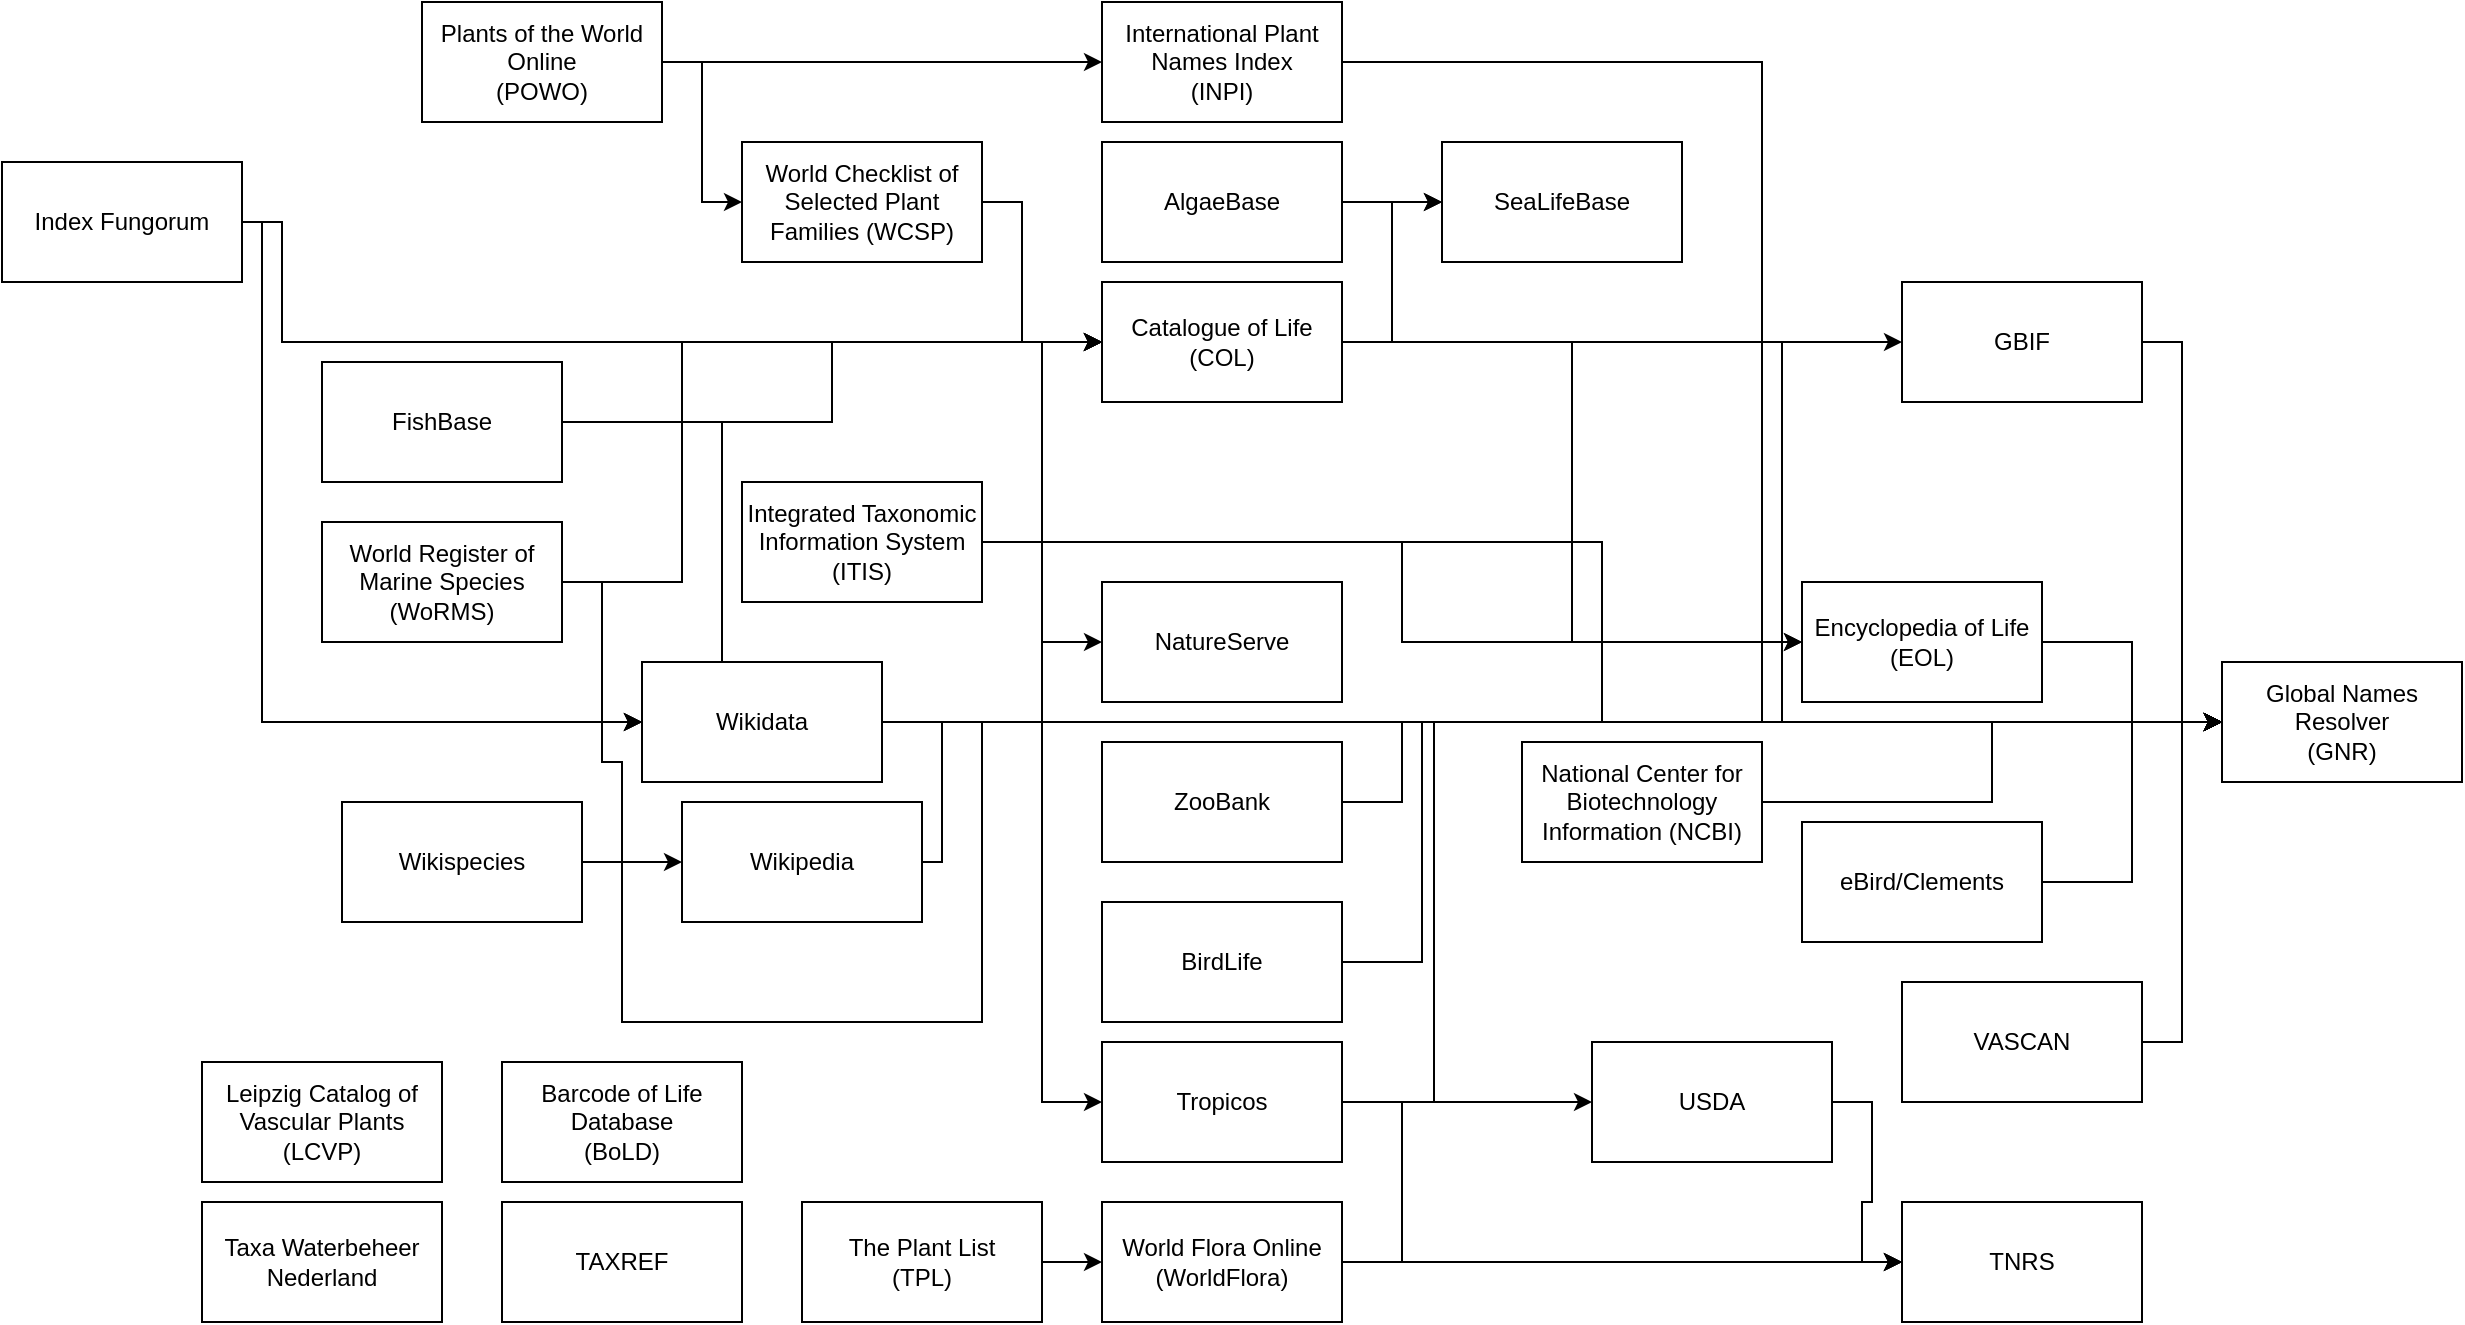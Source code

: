 <mxfile version="14.4.3" type="device"><diagram id="b5GW9MhGaCxvMdVLyB0A" name="Page-1"><mxGraphModel dx="1678" dy="1153" grid="1" gridSize="10" guides="1" tooltips="1" connect="1" arrows="1" fold="1" page="1" pageScale="1" pageWidth="4681" pageHeight="3300" math="0" shadow="0"><root><mxCell id="0"/><mxCell id="1" parent="0"/><mxCell id="qHFs2Xs5j-tJgoaFzKSN-1" value="GBIF" style="rounded=0;whiteSpace=wrap;html=1;" parent="1" vertex="1"><mxGeometry x="2380" y="770" width="120" height="60" as="geometry"/></mxCell><mxCell id="qHFs2Xs5j-tJgoaFzKSN-6" style="edgeStyle=orthogonalEdgeStyle;rounded=0;orthogonalLoop=1;jettySize=auto;html=1;exitX=1;exitY=0.5;exitDx=0;exitDy=0;entryX=0;entryY=0.5;entryDx=0;entryDy=0;" parent="1" source="qHFs2Xs5j-tJgoaFzKSN-2" target="qHFs2Xs5j-tJgoaFzKSN-1" edge="1"><mxGeometry relative="1" as="geometry"/></mxCell><mxCell id="qHFs2Xs5j-tJgoaFzKSN-60" style="edgeStyle=orthogonalEdgeStyle;rounded=0;orthogonalLoop=1;jettySize=auto;html=1;exitX=1;exitY=0.5;exitDx=0;exitDy=0;entryX=0;entryY=0.5;entryDx=0;entryDy=0;" parent="1" source="qHFs2Xs5j-tJgoaFzKSN-2" target="qHFs2Xs5j-tJgoaFzKSN-42" edge="1"><mxGeometry relative="1" as="geometry"/></mxCell><mxCell id="qHFs2Xs5j-tJgoaFzKSN-69" style="edgeStyle=orthogonalEdgeStyle;rounded=0;orthogonalLoop=1;jettySize=auto;html=1;exitX=1;exitY=0.5;exitDx=0;exitDy=0;entryX=0;entryY=0.5;entryDx=0;entryDy=0;" parent="1" source="qHFs2Xs5j-tJgoaFzKSN-2" target="qHFs2Xs5j-tJgoaFzKSN-12" edge="1"><mxGeometry relative="1" as="geometry"/></mxCell><mxCell id="qHFs2Xs5j-tJgoaFzKSN-2" value="Catalogue of Life (COL)" style="rounded=0;whiteSpace=wrap;html=1;" parent="1" vertex="1"><mxGeometry x="1980" y="770" width="120" height="60" as="geometry"/></mxCell><mxCell id="qHFs2Xs5j-tJgoaFzKSN-7" style="edgeStyle=orthogonalEdgeStyle;rounded=0;orthogonalLoop=1;jettySize=auto;html=1;exitX=1;exitY=0.5;exitDx=0;exitDy=0;entryX=0;entryY=0.5;entryDx=0;entryDy=0;" parent="1" source="qHFs2Xs5j-tJgoaFzKSN-2" target="qHFs2Xs5j-tJgoaFzKSN-3" edge="1"><mxGeometry relative="1" as="geometry"/></mxCell><mxCell id="qHFs2Xs5j-tJgoaFzKSN-8" style="edgeStyle=orthogonalEdgeStyle;rounded=0;orthogonalLoop=1;jettySize=auto;html=1;exitX=1;exitY=0.5;exitDx=0;exitDy=0;entryX=0;entryY=0.5;entryDx=0;entryDy=0;" parent="1" source="qHFs2Xs5j-tJgoaFzKSN-1" target="qHFs2Xs5j-tJgoaFzKSN-3" edge="1"><mxGeometry relative="1" as="geometry"/></mxCell><mxCell id="qHFs2Xs5j-tJgoaFzKSN-22" style="edgeStyle=orthogonalEdgeStyle;rounded=0;orthogonalLoop=1;jettySize=auto;html=1;exitX=1;exitY=0.5;exitDx=0;exitDy=0;entryX=0;entryY=0.5;entryDx=0;entryDy=0;" parent="1" source="qHFs2Xs5j-tJgoaFzKSN-21" target="qHFs2Xs5j-tJgoaFzKSN-3" edge="1"><mxGeometry relative="1" as="geometry"/></mxCell><mxCell id="qHFs2Xs5j-tJgoaFzKSN-25" style="edgeStyle=orthogonalEdgeStyle;rounded=0;orthogonalLoop=1;jettySize=auto;html=1;exitX=1;exitY=0.5;exitDx=0;exitDy=0;entryX=0;entryY=0.5;entryDx=0;entryDy=0;" parent="1" source="qHFs2Xs5j-tJgoaFzKSN-10" target="qHFs2Xs5j-tJgoaFzKSN-3" edge="1"><mxGeometry relative="1" as="geometry"><Array as="points"><mxPoint x="1790" y="840"/><mxPoint x="1790" y="990"/></Array></mxGeometry></mxCell><mxCell id="qHFs2Xs5j-tJgoaFzKSN-31" style="edgeStyle=orthogonalEdgeStyle;rounded=0;orthogonalLoop=1;jettySize=auto;html=1;exitX=1;exitY=0.5;exitDx=0;exitDy=0;entryX=0;entryY=0.5;entryDx=0;entryDy=0;" parent="1" source="qHFs2Xs5j-tJgoaFzKSN-12" target="qHFs2Xs5j-tJgoaFzKSN-3" edge="1"><mxGeometry relative="1" as="geometry"/></mxCell><mxCell id="qHFs2Xs5j-tJgoaFzKSN-3" value="Global Names Resolver&lt;br&gt;(GNR)" style="rounded=0;whiteSpace=wrap;html=1;" parent="1" vertex="1"><mxGeometry x="2540" y="960" width="120" height="60" as="geometry"/></mxCell><mxCell id="qHFs2Xs5j-tJgoaFzKSN-13" style="edgeStyle=orthogonalEdgeStyle;rounded=0;orthogonalLoop=1;jettySize=auto;html=1;exitX=1;exitY=0.5;exitDx=0;exitDy=0;entryX=0;entryY=0.5;entryDx=0;entryDy=0;" parent="1" source="qHFs2Xs5j-tJgoaFzKSN-9" target="qHFs2Xs5j-tJgoaFzKSN-2" edge="1"><mxGeometry relative="1" as="geometry"><Array as="points"><mxPoint x="1770" y="920"/><mxPoint x="1770" y="800"/></Array></mxGeometry></mxCell><mxCell id="qHFs2Xs5j-tJgoaFzKSN-9" value="World Register of Marine Species (WoRMS)" style="rounded=0;whiteSpace=wrap;html=1;" parent="1" vertex="1"><mxGeometry x="1590" y="890" width="120" height="60" as="geometry"/></mxCell><mxCell id="qHFs2Xs5j-tJgoaFzKSN-52" style="edgeStyle=orthogonalEdgeStyle;rounded=0;orthogonalLoop=1;jettySize=auto;html=1;exitX=1;exitY=0.5;exitDx=0;exitDy=0;entryX=0;entryY=0.5;entryDx=0;entryDy=0;" parent="1" source="qHFs2Xs5j-tJgoaFzKSN-10" target="qHFs2Xs5j-tJgoaFzKSN-2" edge="1"><mxGeometry relative="1" as="geometry"/></mxCell><mxCell id="qHFs2Xs5j-tJgoaFzKSN-10" value="FishBase" style="rounded=0;whiteSpace=wrap;html=1;" parent="1" vertex="1"><mxGeometry x="1590" y="810" width="120" height="60" as="geometry"/></mxCell><mxCell id="qHFs2Xs5j-tJgoaFzKSN-59" style="edgeStyle=orthogonalEdgeStyle;rounded=0;orthogonalLoop=1;jettySize=auto;html=1;exitX=1;exitY=0.5;exitDx=0;exitDy=0;entryX=0;entryY=0.5;entryDx=0;entryDy=0;" parent="1" source="qHFs2Xs5j-tJgoaFzKSN-11" target="qHFs2Xs5j-tJgoaFzKSN-42" edge="1"><mxGeometry relative="1" as="geometry"/></mxCell><mxCell id="qHFs2Xs5j-tJgoaFzKSN-11" value="AlgaeBase" style="rounded=0;whiteSpace=wrap;html=1;" parent="1" vertex="1"><mxGeometry x="1980" y="700" width="120" height="60" as="geometry"/></mxCell><mxCell id="qHFs2Xs5j-tJgoaFzKSN-12" value="Encyclopedia of Life&lt;br&gt;(EOL)" style="rounded=0;whiteSpace=wrap;html=1;" parent="1" vertex="1"><mxGeometry x="2330" y="920" width="120" height="60" as="geometry"/></mxCell><mxCell id="qHFs2Xs5j-tJgoaFzKSN-17" style="edgeStyle=orthogonalEdgeStyle;rounded=0;orthogonalLoop=1;jettySize=auto;html=1;exitX=1;exitY=0.5;exitDx=0;exitDy=0;entryX=0;entryY=0.5;entryDx=0;entryDy=0;" parent="1" source="qHFs2Xs5j-tJgoaFzKSN-15" target="qHFs2Xs5j-tJgoaFzKSN-16" edge="1"><mxGeometry relative="1" as="geometry"/></mxCell><mxCell id="qHFs2Xs5j-tJgoaFzKSN-20" style="edgeStyle=orthogonalEdgeStyle;rounded=0;orthogonalLoop=1;jettySize=auto;html=1;exitX=1;exitY=0.5;exitDx=0;exitDy=0;entryX=0;entryY=0.5;entryDx=0;entryDy=0;" parent="1" source="qHFs2Xs5j-tJgoaFzKSN-15" target="qHFs2Xs5j-tJgoaFzKSN-19" edge="1"><mxGeometry relative="1" as="geometry"/></mxCell><mxCell id="XCVO-M1comkyP3fwB2qE-11" style="edgeStyle=orthogonalEdgeStyle;rounded=0;orthogonalLoop=1;jettySize=auto;html=1;exitX=1;exitY=0.5;exitDx=0;exitDy=0;entryX=0;entryY=0.5;entryDx=0;entryDy=0;" edge="1" parent="1" source="qHFs2Xs5j-tJgoaFzKSN-15" target="qHFs2Xs5j-tJgoaFzKSN-3"><mxGeometry relative="1" as="geometry"><Array as="points"><mxPoint x="1740" y="1060"/><mxPoint x="1740" y="1140"/><mxPoint x="1920" y="1140"/><mxPoint x="1920" y="990"/></Array></mxGeometry></mxCell><mxCell id="qHFs2Xs5j-tJgoaFzKSN-15" value="Wikispecies" style="rounded=0;whiteSpace=wrap;html=1;" parent="1" vertex="1"><mxGeometry x="1600" y="1030" width="120" height="60" as="geometry"/></mxCell><mxCell id="qHFs2Xs5j-tJgoaFzKSN-38" style="edgeStyle=orthogonalEdgeStyle;rounded=0;orthogonalLoop=1;jettySize=auto;html=1;exitX=1;exitY=0.5;exitDx=0;exitDy=0;entryX=0;entryY=0.5;entryDx=0;entryDy=0;" parent="1" source="qHFs2Xs5j-tJgoaFzKSN-16" target="qHFs2Xs5j-tJgoaFzKSN-3" edge="1"><mxGeometry relative="1" as="geometry"><Array as="points"><mxPoint x="1900" y="1060"/><mxPoint x="1900" y="990"/></Array></mxGeometry></mxCell><mxCell id="qHFs2Xs5j-tJgoaFzKSN-16" value="Wikipedia" style="rounded=0;whiteSpace=wrap;html=1;" parent="1" vertex="1"><mxGeometry x="1770" y="1030" width="120" height="60" as="geometry"/></mxCell><mxCell id="qHFs2Xs5j-tJgoaFzKSN-21" value="VASCAN" style="rounded=0;whiteSpace=wrap;html=1;" parent="1" vertex="1"><mxGeometry x="2380" y="1120" width="120" height="60" as="geometry"/></mxCell><mxCell id="qHFs2Xs5j-tJgoaFzKSN-74" style="edgeStyle=orthogonalEdgeStyle;rounded=0;orthogonalLoop=1;jettySize=auto;html=1;exitX=1;exitY=0.5;exitDx=0;exitDy=0;entryX=0;entryY=0.5;entryDx=0;entryDy=0;" parent="1" source="qHFs2Xs5j-tJgoaFzKSN-23" target="qHFs2Xs5j-tJgoaFzKSN-71" edge="1"><mxGeometry relative="1" as="geometry"><Array as="points"><mxPoint x="2130" y="1180"/><mxPoint x="2130" y="1260"/></Array></mxGeometry></mxCell><mxCell id="qHFs2Xs5j-tJgoaFzKSN-51" style="edgeStyle=orthogonalEdgeStyle;rounded=0;orthogonalLoop=1;jettySize=auto;html=1;exitX=1;exitY=0.5;exitDx=0;exitDy=0;entryX=0;entryY=0.5;entryDx=0;entryDy=0;" parent="1" source="qHFs2Xs5j-tJgoaFzKSN-26" target="qHFs2Xs5j-tJgoaFzKSN-2" edge="1"><mxGeometry relative="1" as="geometry"><Array as="points"><mxPoint x="1570" y="740"/><mxPoint x="1570" y="800"/></Array></mxGeometry></mxCell><mxCell id="XCVO-M1comkyP3fwB2qE-12" style="edgeStyle=orthogonalEdgeStyle;rounded=0;orthogonalLoop=1;jettySize=auto;html=1;exitX=1;exitY=0.5;exitDx=0;exitDy=0;entryX=0;entryY=0.5;entryDx=0;entryDy=0;" edge="1" parent="1" source="qHFs2Xs5j-tJgoaFzKSN-26" target="qHFs2Xs5j-tJgoaFzKSN-19"><mxGeometry relative="1" as="geometry"><Array as="points"><mxPoint x="1560" y="740"/><mxPoint x="1560" y="990"/></Array></mxGeometry></mxCell><mxCell id="qHFs2Xs5j-tJgoaFzKSN-26" value="Index Fungorum" style="rounded=0;whiteSpace=wrap;html=1;" parent="1" vertex="1"><mxGeometry x="1430" y="710" width="120" height="60" as="geometry"/></mxCell><mxCell id="XCVO-M1comkyP3fwB2qE-3" style="edgeStyle=orthogonalEdgeStyle;rounded=0;orthogonalLoop=1;jettySize=auto;html=1;exitX=1;exitY=0.5;exitDx=0;exitDy=0;entryX=0;entryY=0.5;entryDx=0;entryDy=0;" edge="1" parent="1" source="qHFs2Xs5j-tJgoaFzKSN-29" target="qHFs2Xs5j-tJgoaFzKSN-3"><mxGeometry relative="1" as="geometry"/></mxCell><mxCell id="qHFs2Xs5j-tJgoaFzKSN-29" value="National Center for Biotechnology Information (NCBI)" style="rounded=0;whiteSpace=wrap;html=1;" parent="1" vertex="1"><mxGeometry x="2190" y="1000" width="120" height="60" as="geometry"/></mxCell><mxCell id="qHFs2Xs5j-tJgoaFzKSN-33" style="edgeStyle=orthogonalEdgeStyle;rounded=0;orthogonalLoop=1;jettySize=auto;html=1;exitX=1;exitY=0.5;exitDx=0;exitDy=0;entryX=0;entryY=0.5;entryDx=0;entryDy=0;" parent="1" source="qHFs2Xs5j-tJgoaFzKSN-32" target="qHFs2Xs5j-tJgoaFzKSN-3" edge="1"><mxGeometry relative="1" as="geometry"><Array as="points"><mxPoint x="2140" y="1110"/><mxPoint x="2140" y="990"/></Array></mxGeometry></mxCell><mxCell id="qHFs2Xs5j-tJgoaFzKSN-32" value="BirdLife" style="rounded=0;whiteSpace=wrap;html=1;" parent="1" vertex="1"><mxGeometry x="1980" y="1080" width="120" height="60" as="geometry"/></mxCell><mxCell id="qHFs2Xs5j-tJgoaFzKSN-35" style="edgeStyle=orthogonalEdgeStyle;rounded=0;orthogonalLoop=1;jettySize=auto;html=1;exitX=1;exitY=0.5;exitDx=0;exitDy=0;entryX=0;entryY=0.5;entryDx=0;entryDy=0;" parent="1" source="qHFs2Xs5j-tJgoaFzKSN-34" target="qHFs2Xs5j-tJgoaFzKSN-3" edge="1"><mxGeometry relative="1" as="geometry"/></mxCell><mxCell id="qHFs2Xs5j-tJgoaFzKSN-34" value="eBird/Clements" style="rounded=0;whiteSpace=wrap;html=1;" parent="1" vertex="1"><mxGeometry x="2330" y="1040" width="120" height="60" as="geometry"/></mxCell><mxCell id="qHFs2Xs5j-tJgoaFzKSN-37" style="edgeStyle=orthogonalEdgeStyle;rounded=0;orthogonalLoop=1;jettySize=auto;html=1;exitX=1;exitY=0.5;exitDx=0;exitDy=0;entryX=0;entryY=0.5;entryDx=0;entryDy=0;" parent="1" source="qHFs2Xs5j-tJgoaFzKSN-36" target="qHFs2Xs5j-tJgoaFzKSN-3" edge="1"><mxGeometry relative="1" as="geometry"/></mxCell><mxCell id="qHFs2Xs5j-tJgoaFzKSN-50" style="edgeStyle=orthogonalEdgeStyle;rounded=0;orthogonalLoop=1;jettySize=auto;html=1;exitX=1;exitY=0.5;exitDx=0;exitDy=0;entryX=0;entryY=0.5;entryDx=0;entryDy=0;" parent="1" source="qHFs2Xs5j-tJgoaFzKSN-36" target="qHFs2Xs5j-tJgoaFzKSN-2" edge="1"><mxGeometry relative="1" as="geometry"/></mxCell><mxCell id="qHFs2Xs5j-tJgoaFzKSN-68" style="edgeStyle=orthogonalEdgeStyle;rounded=0;orthogonalLoop=1;jettySize=auto;html=1;exitX=1;exitY=0.5;exitDx=0;exitDy=0;entryX=0;entryY=0.5;entryDx=0;entryDy=0;" parent="1" source="qHFs2Xs5j-tJgoaFzKSN-36" target="qHFs2Xs5j-tJgoaFzKSN-61" edge="1"><mxGeometry relative="1" as="geometry"/></mxCell><mxCell id="qHFs2Xs5j-tJgoaFzKSN-70" style="edgeStyle=orthogonalEdgeStyle;rounded=0;orthogonalLoop=1;jettySize=auto;html=1;exitX=1;exitY=0.5;exitDx=0;exitDy=0;entryX=0;entryY=0.5;entryDx=0;entryDy=0;" parent="1" source="qHFs2Xs5j-tJgoaFzKSN-36" target="qHFs2Xs5j-tJgoaFzKSN-12" edge="1"><mxGeometry relative="1" as="geometry"><mxPoint x="1800" y="1000" as="targetPoint"/><Array as="points"><mxPoint x="2130" y="900"/><mxPoint x="2130" y="950"/></Array></mxGeometry></mxCell><mxCell id="qHFs2Xs5j-tJgoaFzKSN-76" style="edgeStyle=orthogonalEdgeStyle;rounded=0;orthogonalLoop=1;jettySize=auto;html=1;exitX=1;exitY=0.5;exitDx=0;exitDy=0;entryX=0;entryY=0.5;entryDx=0;entryDy=0;" parent="1" source="qHFs2Xs5j-tJgoaFzKSN-23" target="qHFs2Xs5j-tJgoaFzKSN-62" edge="1"><mxGeometry relative="1" as="geometry"/></mxCell><mxCell id="qHFs2Xs5j-tJgoaFzKSN-36" value="Integrated Taxonomic Information System (ITIS)" style="rounded=0;whiteSpace=wrap;html=1;" parent="1" vertex="1"><mxGeometry x="1800" y="870" width="120" height="60" as="geometry"/></mxCell><mxCell id="qHFs2Xs5j-tJgoaFzKSN-77" style="edgeStyle=orthogonalEdgeStyle;rounded=0;orthogonalLoop=1;jettySize=auto;html=1;exitX=1;exitY=0.5;exitDx=0;exitDy=0;entryX=0;entryY=0.5;entryDx=0;entryDy=0;" parent="1" source="qHFs2Xs5j-tJgoaFzKSN-39" target="qHFs2Xs5j-tJgoaFzKSN-48" edge="1"><mxGeometry relative="1" as="geometry"/></mxCell><mxCell id="qHFs2Xs5j-tJgoaFzKSN-39" value="Plants of the World Online&lt;br&gt;(POWO)" style="rounded=0;whiteSpace=wrap;html=1;" parent="1" vertex="1"><mxGeometry x="1640" y="630" width="120" height="60" as="geometry"/></mxCell><mxCell id="qHFs2Xs5j-tJgoaFzKSN-40" value="Leipzig Catalog of Vascular Plants (LCVP)" style="rounded=0;whiteSpace=wrap;html=1;" parent="1" vertex="1"><mxGeometry x="1530" y="1160" width="120" height="60" as="geometry"/></mxCell><mxCell id="qHFs2Xs5j-tJgoaFzKSN-73" style="edgeStyle=orthogonalEdgeStyle;rounded=0;orthogonalLoop=1;jettySize=auto;html=1;exitX=1;exitY=0.5;exitDx=0;exitDy=0;entryX=0;entryY=0.5;entryDx=0;entryDy=0;" parent="1" source="qHFs2Xs5j-tJgoaFzKSN-41" target="qHFs2Xs5j-tJgoaFzKSN-71" edge="1"><mxGeometry relative="1" as="geometry"><mxPoint x="380" y="1440" as="targetPoint"/></mxGeometry></mxCell><mxCell id="qHFs2Xs5j-tJgoaFzKSN-41" value="World Flora Online&lt;br&gt;(WorldFlora)" style="rounded=0;whiteSpace=wrap;html=1;" parent="1" vertex="1"><mxGeometry x="1980" y="1230" width="120" height="60" as="geometry"/></mxCell><mxCell id="qHFs2Xs5j-tJgoaFzKSN-42" value="SeaLifeBase" style="rounded=0;whiteSpace=wrap;html=1;" parent="1" vertex="1"><mxGeometry x="2150" y="700" width="120" height="60" as="geometry"/></mxCell><mxCell id="qHFs2Xs5j-tJgoaFzKSN-58" style="edgeStyle=orthogonalEdgeStyle;rounded=0;orthogonalLoop=1;jettySize=auto;html=1;exitX=1;exitY=0.5;exitDx=0;exitDy=0;entryX=0;entryY=0.5;entryDx=0;entryDy=0;" parent="1" source="qHFs2Xs5j-tJgoaFzKSN-43" target="qHFs2Xs5j-tJgoaFzKSN-41" edge="1"><mxGeometry relative="1" as="geometry"/></mxCell><mxCell id="qHFs2Xs5j-tJgoaFzKSN-43" value="The Plant List&lt;br&gt;(TPL)" style="rounded=0;whiteSpace=wrap;html=1;" parent="1" vertex="1"><mxGeometry x="1830" y="1230" width="120" height="60" as="geometry"/></mxCell><mxCell id="qHFs2Xs5j-tJgoaFzKSN-44" value="Barcode of Life Database&lt;br&gt;(BoLD)" style="rounded=0;whiteSpace=wrap;html=1;" parent="1" vertex="1"><mxGeometry x="1680" y="1160" width="120" height="60" as="geometry"/></mxCell><mxCell id="qHFs2Xs5j-tJgoaFzKSN-46" style="edgeStyle=orthogonalEdgeStyle;rounded=0;orthogonalLoop=1;jettySize=auto;html=1;exitX=1;exitY=0.5;exitDx=0;exitDy=0;entryX=0;entryY=0.5;entryDx=0;entryDy=0;" parent="1" source="qHFs2Xs5j-tJgoaFzKSN-45" target="qHFs2Xs5j-tJgoaFzKSN-3" edge="1"><mxGeometry relative="1" as="geometry"><Array as="points"><mxPoint x="2130" y="1030"/><mxPoint x="2130" y="990"/></Array></mxGeometry></mxCell><mxCell id="qHFs2Xs5j-tJgoaFzKSN-45" value="ZooBank" style="whiteSpace=wrap;html=1;" parent="1" vertex="1"><mxGeometry x="1980" y="1000" width="120" height="60" as="geometry"/></mxCell><mxCell id="XCVO-M1comkyP3fwB2qE-15" style="edgeStyle=orthogonalEdgeStyle;rounded=0;orthogonalLoop=1;jettySize=auto;html=1;exitX=1;exitY=0.5;exitDx=0;exitDy=0;entryX=0;entryY=0.5;entryDx=0;entryDy=0;" edge="1" parent="1" source="qHFs2Xs5j-tJgoaFzKSN-48" target="qHFs2Xs5j-tJgoaFzKSN-3"><mxGeometry relative="1" as="geometry"><Array as="points"><mxPoint x="2310" y="660"/><mxPoint x="2310" y="990"/></Array></mxGeometry></mxCell><mxCell id="qHFs2Xs5j-tJgoaFzKSN-48" value="International Plant Names Index&lt;br&gt;(INPI)" style="whiteSpace=wrap;html=1;" parent="1" vertex="1"><mxGeometry x="1980" y="630" width="120" height="60" as="geometry"/></mxCell><mxCell id="qHFs2Xs5j-tJgoaFzKSN-55" style="edgeStyle=orthogonalEdgeStyle;rounded=0;orthogonalLoop=1;jettySize=auto;html=1;exitX=1;exitY=0.5;exitDx=0;exitDy=0;entryX=0;entryY=0.5;entryDx=0;entryDy=0;" parent="1" source="qHFs2Xs5j-tJgoaFzKSN-39" target="qHFs2Xs5j-tJgoaFzKSN-54" edge="1"><mxGeometry relative="1" as="geometry"/></mxCell><mxCell id="XCVO-M1comkyP3fwB2qE-14" style="edgeStyle=orthogonalEdgeStyle;rounded=0;orthogonalLoop=1;jettySize=auto;html=1;exitX=1;exitY=0.5;exitDx=0;exitDy=0;entryX=0;entryY=0.5;entryDx=0;entryDy=0;" edge="1" parent="1" source="qHFs2Xs5j-tJgoaFzKSN-54" target="qHFs2Xs5j-tJgoaFzKSN-2"><mxGeometry relative="1" as="geometry"><Array as="points"><mxPoint x="1940" y="730"/><mxPoint x="1940" y="800"/></Array></mxGeometry></mxCell><mxCell id="qHFs2Xs5j-tJgoaFzKSN-54" value="World Checklist of Selected Plant Families (WCSP)" style="rounded=0;whiteSpace=wrap;html=1;" parent="1" vertex="1"><mxGeometry x="1800" y="700" width="120" height="60" as="geometry"/></mxCell><mxCell id="qHFs2Xs5j-tJgoaFzKSN-61" value="NatureServe" style="rounded=0;whiteSpace=wrap;html=1;" parent="1" vertex="1"><mxGeometry x="1980" y="920" width="120" height="60" as="geometry"/></mxCell><mxCell id="qHFs2Xs5j-tJgoaFzKSN-72" style="edgeStyle=orthogonalEdgeStyle;rounded=0;orthogonalLoop=1;jettySize=auto;html=1;exitX=1;exitY=0.5;exitDx=0;exitDy=0;entryX=0;entryY=0.5;entryDx=0;entryDy=0;" parent="1" source="qHFs2Xs5j-tJgoaFzKSN-62" target="qHFs2Xs5j-tJgoaFzKSN-71" edge="1"><mxGeometry relative="1" as="geometry"/></mxCell><mxCell id="qHFs2Xs5j-tJgoaFzKSN-62" value="USDA" style="rounded=0;whiteSpace=wrap;html=1;" parent="1" vertex="1"><mxGeometry x="2225" y="1150" width="120" height="60" as="geometry"/></mxCell><mxCell id="qHFs2Xs5j-tJgoaFzKSN-64" value="TAXREF" style="rounded=0;whiteSpace=wrap;html=1;" parent="1" vertex="1"><mxGeometry x="1680" y="1230" width="120" height="60" as="geometry"/></mxCell><mxCell id="qHFs2Xs5j-tJgoaFzKSN-67" value="Taxa Waterbeheer Nederland" style="whiteSpace=wrap;html=1;" parent="1" vertex="1"><mxGeometry x="1530" y="1230" width="120" height="60" as="geometry"/></mxCell><mxCell id="qHFs2Xs5j-tJgoaFzKSN-71" value="TNRS" style="rounded=0;whiteSpace=wrap;html=1;" parent="1" vertex="1"><mxGeometry x="2380" y="1230" width="120" height="60" as="geometry"/></mxCell><mxCell id="XCVO-M1comkyP3fwB2qE-9" style="edgeStyle=orthogonalEdgeStyle;rounded=0;orthogonalLoop=1;jettySize=auto;html=1;exitX=1;exitY=0.5;exitDx=0;exitDy=0;entryX=0;entryY=0.5;entryDx=0;entryDy=0;" edge="1" parent="1" source="qHFs2Xs5j-tJgoaFzKSN-23" target="qHFs2Xs5j-tJgoaFzKSN-3"><mxGeometry relative="1" as="geometry"><Array as="points"><mxPoint x="2146" y="1180"/><mxPoint x="2146" y="990"/></Array></mxGeometry></mxCell><mxCell id="qHFs2Xs5j-tJgoaFzKSN-23" value="Tropicos" style="rounded=0;whiteSpace=wrap;html=1;" parent="1" vertex="1"><mxGeometry x="1980" y="1150" width="120" height="60" as="geometry"/></mxCell><mxCell id="XCVO-M1comkyP3fwB2qE-5" style="edgeStyle=orthogonalEdgeStyle;rounded=0;orthogonalLoop=1;jettySize=auto;html=1;exitX=1;exitY=0.5;exitDx=0;exitDy=0;entryX=0;entryY=0.5;entryDx=0;entryDy=0;" edge="1" parent="1" source="qHFs2Xs5j-tJgoaFzKSN-36" target="qHFs2Xs5j-tJgoaFzKSN-23"><mxGeometry relative="1" as="geometry"><mxPoint x="1860.0" y="870" as="sourcePoint"/><mxPoint x="270" y="1300" as="targetPoint"/></mxGeometry></mxCell><mxCell id="XCVO-M1comkyP3fwB2qE-10" style="edgeStyle=orthogonalEdgeStyle;rounded=0;orthogonalLoop=1;jettySize=auto;html=1;exitX=1;exitY=0.5;exitDx=0;exitDy=0;" edge="1" parent="1" source="qHFs2Xs5j-tJgoaFzKSN-19"><mxGeometry relative="1" as="geometry"><mxPoint x="2540" y="990" as="targetPoint"/></mxGeometry></mxCell><mxCell id="qHFs2Xs5j-tJgoaFzKSN-19" value="Wikidata" style="rounded=0;whiteSpace=wrap;html=1;" parent="1" vertex="1"><mxGeometry x="1750" y="960" width="120" height="60" as="geometry"/></mxCell><mxCell id="XCVO-M1comkyP3fwB2qE-7" style="edgeStyle=orthogonalEdgeStyle;rounded=0;orthogonalLoop=1;jettySize=auto;html=1;exitX=1;exitY=0.5;exitDx=0;exitDy=0;entryX=0;entryY=0.5;entryDx=0;entryDy=0;" edge="1" parent="1" source="qHFs2Xs5j-tJgoaFzKSN-9" target="qHFs2Xs5j-tJgoaFzKSN-19"><mxGeometry relative="1" as="geometry"><mxPoint x="1420.0" y="910" as="sourcePoint"/><mxPoint x="2540" y="990" as="targetPoint"/></mxGeometry></mxCell></root></mxGraphModel></diagram></mxfile>